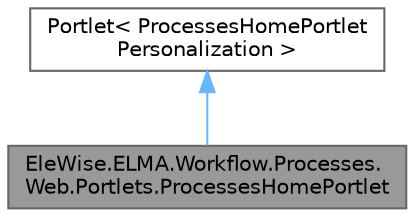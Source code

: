 digraph "EleWise.ELMA.Workflow.Processes.Web.Portlets.ProcessesHomePortlet"
{
 // LATEX_PDF_SIZE
  bgcolor="transparent";
  edge [fontname=Helvetica,fontsize=10,labelfontname=Helvetica,labelfontsize=10];
  node [fontname=Helvetica,fontsize=10,shape=box,height=0.2,width=0.4];
  Node1 [id="Node000001",label="EleWise.ELMA.Workflow.Processes.\lWeb.Portlets.ProcessesHomePortlet",height=0.2,width=0.4,color="gray40", fillcolor="grey60", style="filled", fontcolor="black",tooltip="Портлет быстрого доступа \"Бизнес-процессы\"."];
  Node2 -> Node1 [id="edge1_Node000001_Node000002",dir="back",color="steelblue1",style="solid",tooltip=" "];
  Node2 [id="Node000002",label="Portlet\< ProcessesHomePortlet\lPersonalization \>",height=0.2,width=0.4,color="gray40", fillcolor="white", style="filled",tooltip=" "];
}
